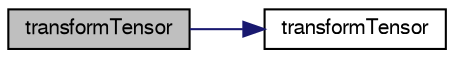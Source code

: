 digraph "transformTensor"
{
  bgcolor="transparent";
  edge [fontname="FreeSans",fontsize="10",labelfontname="FreeSans",labelfontsize="10"];
  node [fontname="FreeSans",fontsize="10",shape=record];
  rankdir="LR";
  Node1006 [label="transformTensor",height=0.2,width=0.4,color="black", fillcolor="grey75", style="filled", fontcolor="black"];
  Node1006 -> Node1007 [color="midnightblue",fontsize="10",style="solid",fontname="FreeSans"];
  Node1007 [label="transformTensor",height=0.2,width=0.4,color="black",URL="$a24990.html#a73cbf64d086d039715a061509ec541b0",tooltip="Transform tensor field using transformation tensorField. "];
}
